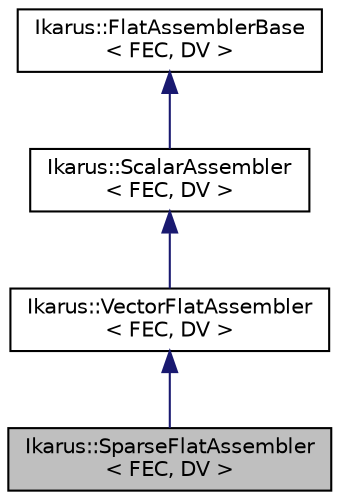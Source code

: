digraph "Ikarus::SparseFlatAssembler&lt; FEC, DV &gt;"
{
 // LATEX_PDF_SIZE
  edge [fontname="Helvetica",fontsize="10",labelfontname="Helvetica",labelfontsize="10"];
  node [fontname="Helvetica",fontsize="10",shape=record];
  Node1 [label="Ikarus::SparseFlatAssembler\l\< FEC, DV \>",height=0.2,width=0.4,color="black", fillcolor="grey75", style="filled", fontcolor="black",tooltip="SparseFlatAssembler assembles matrix quantities using a flat basis Indexing strategy...."];
  Node2 -> Node1 [dir="back",color="midnightblue",fontsize="10",style="solid",fontname="Helvetica"];
  Node2 [label="Ikarus::VectorFlatAssembler\l\< FEC, DV \>",height=0.2,width=0.4,color="black", fillcolor="white", style="filled",URL="$a01180.html",tooltip="VectorFlatAssembler assembles vector quantities using a flat basis Indexing strategy."];
  Node3 -> Node2 [dir="back",color="midnightblue",fontsize="10",style="solid",fontname="Helvetica"];
  Node3 [label="Ikarus::ScalarAssembler\l\< FEC, DV \>",height=0.2,width=0.4,color="black", fillcolor="white", style="filled",URL="$a01176.html",tooltip="ScalarAssembler assembles scalar quantities."];
  Node4 -> Node3 [dir="back",color="midnightblue",fontsize="10",style="solid",fontname="Helvetica"];
  Node4 [label="Ikarus::FlatAssemblerBase\l\< FEC, DV \>",height=0.2,width=0.4,color="black", fillcolor="white", style="filled",URL="$a01172.html",tooltip="The FlatAssemblerBase takes care of common subtasks done by flat assemblers."];
}

